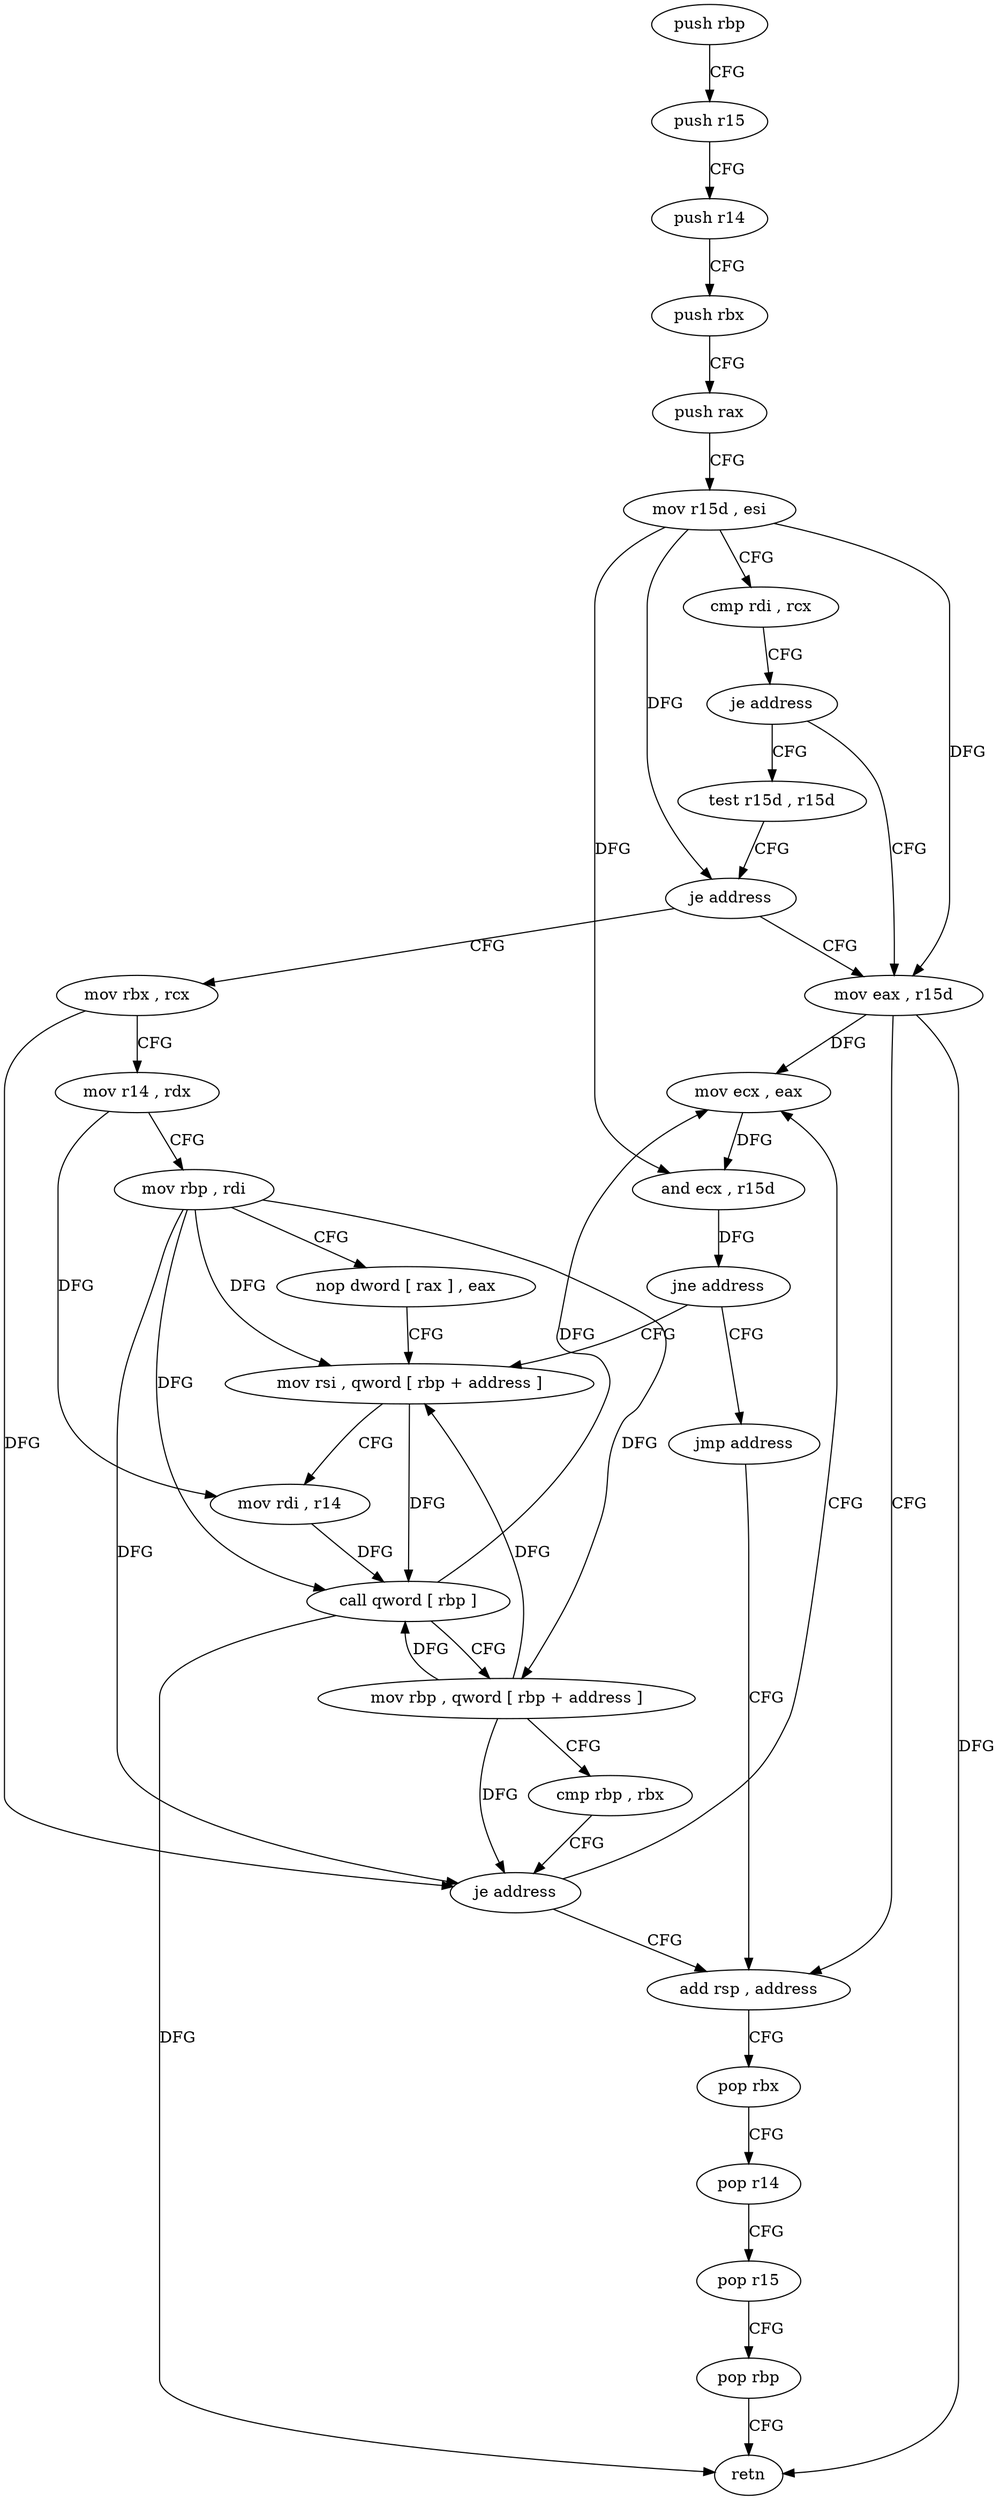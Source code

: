 digraph "func" {
"4211920" [label = "push rbp" ]
"4211921" [label = "push r15" ]
"4211923" [label = "push r14" ]
"4211925" [label = "push rbx" ]
"4211926" [label = "push rax" ]
"4211927" [label = "mov r15d , esi" ]
"4211930" [label = "cmp rdi , rcx" ]
"4211933" [label = "je address" ]
"4211980" [label = "mov eax , r15d" ]
"4211935" [label = "test r15d , r15d" ]
"4211983" [label = "add rsp , address" ]
"4211938" [label = "je address" ]
"4211940" [label = "mov rbx , rcx" ]
"4211943" [label = "mov r14 , rdx" ]
"4211946" [label = "mov rbp , rdi" ]
"4211949" [label = "nop dword [ rax ] , eax" ]
"4211952" [label = "mov rsi , qword [ rbp + address ]" ]
"4211987" [label = "pop rbx" ]
"4211988" [label = "pop r14" ]
"4211990" [label = "pop r15" ]
"4211992" [label = "pop rbp" ]
"4211993" [label = "retn" ]
"4211971" [label = "mov ecx , eax" ]
"4211973" [label = "and ecx , r15d" ]
"4211976" [label = "jne address" ]
"4211978" [label = "jmp address" ]
"4211956" [label = "mov rdi , r14" ]
"4211959" [label = "call qword [ rbp ]" ]
"4211962" [label = "mov rbp , qword [ rbp + address ]" ]
"4211966" [label = "cmp rbp , rbx" ]
"4211969" [label = "je address" ]
"4211920" -> "4211921" [ label = "CFG" ]
"4211921" -> "4211923" [ label = "CFG" ]
"4211923" -> "4211925" [ label = "CFG" ]
"4211925" -> "4211926" [ label = "CFG" ]
"4211926" -> "4211927" [ label = "CFG" ]
"4211927" -> "4211930" [ label = "CFG" ]
"4211927" -> "4211980" [ label = "DFG" ]
"4211927" -> "4211938" [ label = "DFG" ]
"4211927" -> "4211973" [ label = "DFG" ]
"4211930" -> "4211933" [ label = "CFG" ]
"4211933" -> "4211980" [ label = "CFG" ]
"4211933" -> "4211935" [ label = "CFG" ]
"4211980" -> "4211983" [ label = "CFG" ]
"4211980" -> "4211993" [ label = "DFG" ]
"4211980" -> "4211971" [ label = "DFG" ]
"4211935" -> "4211938" [ label = "CFG" ]
"4211983" -> "4211987" [ label = "CFG" ]
"4211938" -> "4211980" [ label = "CFG" ]
"4211938" -> "4211940" [ label = "CFG" ]
"4211940" -> "4211943" [ label = "CFG" ]
"4211940" -> "4211969" [ label = "DFG" ]
"4211943" -> "4211946" [ label = "CFG" ]
"4211943" -> "4211956" [ label = "DFG" ]
"4211946" -> "4211949" [ label = "CFG" ]
"4211946" -> "4211952" [ label = "DFG" ]
"4211946" -> "4211959" [ label = "DFG" ]
"4211946" -> "4211962" [ label = "DFG" ]
"4211946" -> "4211969" [ label = "DFG" ]
"4211949" -> "4211952" [ label = "CFG" ]
"4211952" -> "4211956" [ label = "CFG" ]
"4211952" -> "4211959" [ label = "DFG" ]
"4211987" -> "4211988" [ label = "CFG" ]
"4211988" -> "4211990" [ label = "CFG" ]
"4211990" -> "4211992" [ label = "CFG" ]
"4211992" -> "4211993" [ label = "CFG" ]
"4211971" -> "4211973" [ label = "DFG" ]
"4211973" -> "4211976" [ label = "DFG" ]
"4211976" -> "4211952" [ label = "CFG" ]
"4211976" -> "4211978" [ label = "CFG" ]
"4211978" -> "4211983" [ label = "CFG" ]
"4211956" -> "4211959" [ label = "DFG" ]
"4211959" -> "4211962" [ label = "CFG" ]
"4211959" -> "4211993" [ label = "DFG" ]
"4211959" -> "4211971" [ label = "DFG" ]
"4211962" -> "4211966" [ label = "CFG" ]
"4211962" -> "4211952" [ label = "DFG" ]
"4211962" -> "4211959" [ label = "DFG" ]
"4211962" -> "4211969" [ label = "DFG" ]
"4211966" -> "4211969" [ label = "CFG" ]
"4211969" -> "4211983" [ label = "CFG" ]
"4211969" -> "4211971" [ label = "CFG" ]
}

